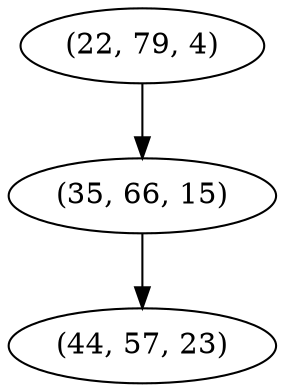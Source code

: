 digraph tree {
    "(22, 79, 4)";
    "(35, 66, 15)";
    "(44, 57, 23)";
    "(22, 79, 4)" -> "(35, 66, 15)";
    "(35, 66, 15)" -> "(44, 57, 23)";
}
